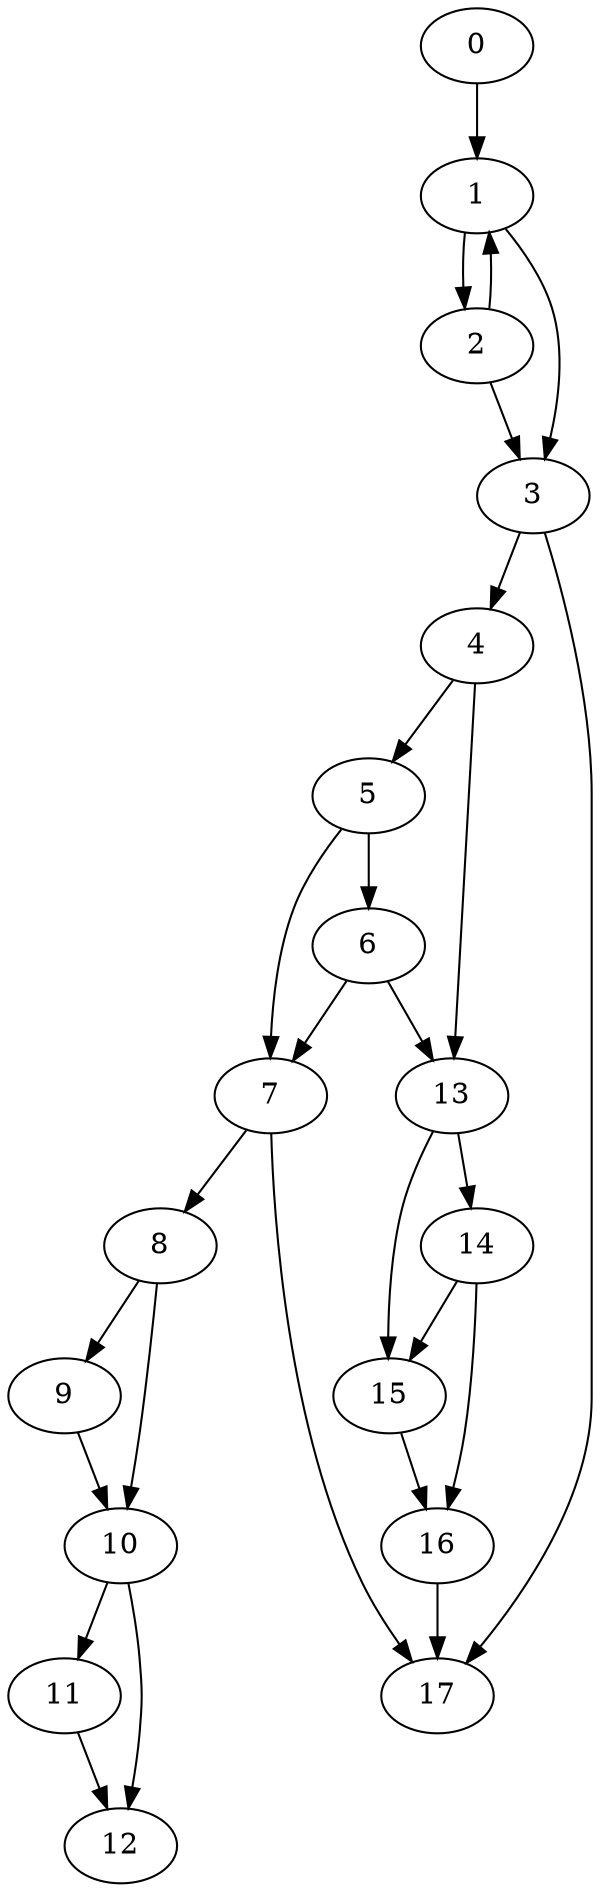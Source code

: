 digraph {
	0
	1
	2
	3
	4
	5
	6
	7
	8
	9
	10
	11
	12
	13
	14
	15
	16
	17
	1 -> 2
	9 -> 10
	8 -> 10
	13 -> 15
	14 -> 15
	5 -> 6
	5 -> 7
	6 -> 7
	10 -> 11
	13 -> 14
	3 -> 17
	7 -> 17
	16 -> 17
	4 -> 5
	8 -> 9
	10 -> 12
	11 -> 12
	4 -> 13
	6 -> 13
	0 -> 1
	2 -> 1
	1 -> 3
	2 -> 3
	3 -> 4
	7 -> 8
	15 -> 16
	14 -> 16
}
